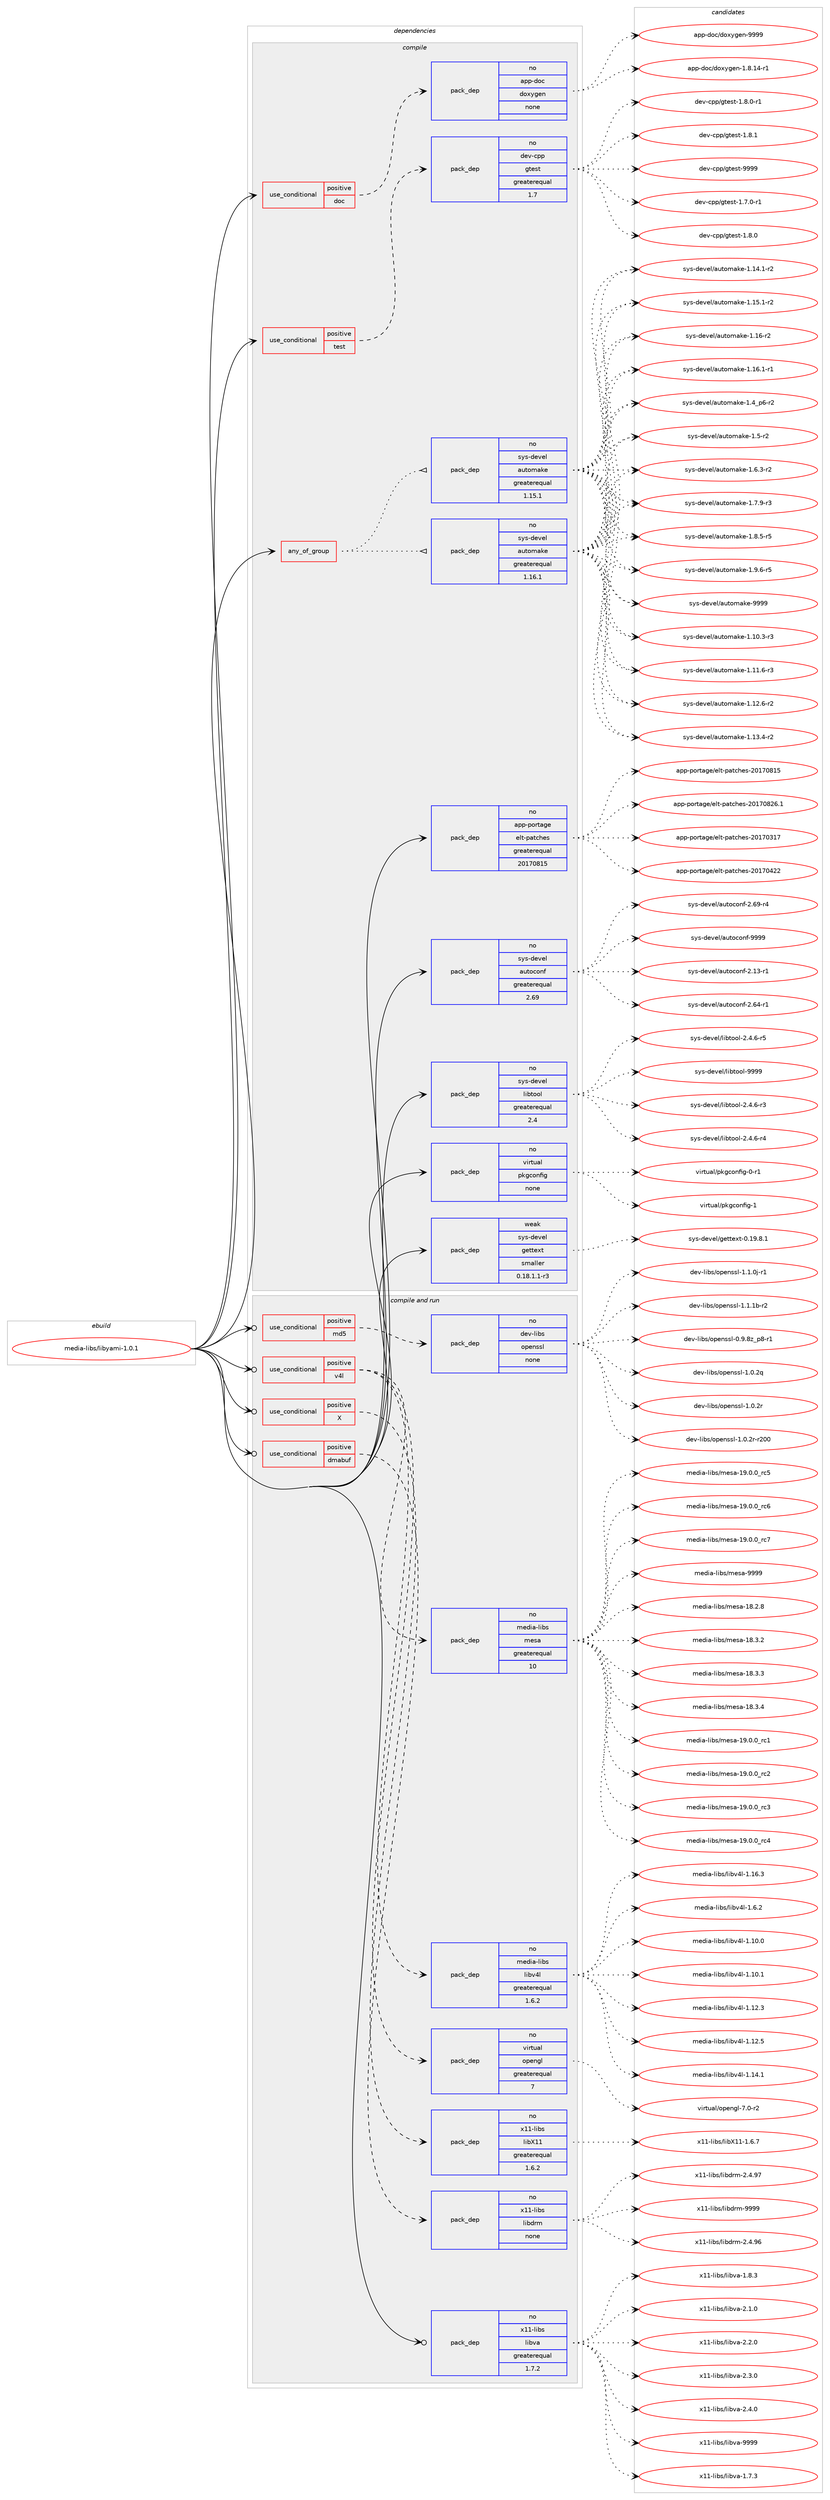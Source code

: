digraph prolog {

# *************
# Graph options
# *************

newrank=true;
concentrate=true;
compound=true;
graph [rankdir=LR,fontname=Helvetica,fontsize=10,ranksep=1.5];#, ranksep=2.5, nodesep=0.2];
edge  [arrowhead=vee];
node  [fontname=Helvetica,fontsize=10];

# **********
# The ebuild
# **********

subgraph cluster_leftcol {
color=gray;
rank=same;
label=<<i>ebuild</i>>;
id [label="media-libs/libyami-1.0.1", color=red, width=4, href="../media-libs/libyami-1.0.1.svg"];
}

# ****************
# The dependencies
# ****************

subgraph cluster_midcol {
color=gray;
label=<<i>dependencies</i>>;
subgraph cluster_compile {
fillcolor="#eeeeee";
style=filled;
label=<<i>compile</i>>;
subgraph any25157 {
dependency1614424 [label=<<TABLE BORDER="0" CELLBORDER="1" CELLSPACING="0" CELLPADDING="4"><TR><TD CELLPADDING="10">any_of_group</TD></TR></TABLE>>, shape=none, color=red];subgraph pack1153778 {
dependency1614425 [label=<<TABLE BORDER="0" CELLBORDER="1" CELLSPACING="0" CELLPADDING="4" WIDTH="220"><TR><TD ROWSPAN="6" CELLPADDING="30">pack_dep</TD></TR><TR><TD WIDTH="110">no</TD></TR><TR><TD>sys-devel</TD></TR><TR><TD>automake</TD></TR><TR><TD>greaterequal</TD></TR><TR><TD>1.16.1</TD></TR></TABLE>>, shape=none, color=blue];
}
dependency1614424:e -> dependency1614425:w [weight=20,style="dotted",arrowhead="oinv"];
subgraph pack1153779 {
dependency1614426 [label=<<TABLE BORDER="0" CELLBORDER="1" CELLSPACING="0" CELLPADDING="4" WIDTH="220"><TR><TD ROWSPAN="6" CELLPADDING="30">pack_dep</TD></TR><TR><TD WIDTH="110">no</TD></TR><TR><TD>sys-devel</TD></TR><TR><TD>automake</TD></TR><TR><TD>greaterequal</TD></TR><TR><TD>1.15.1</TD></TR></TABLE>>, shape=none, color=blue];
}
dependency1614424:e -> dependency1614426:w [weight=20,style="dotted",arrowhead="oinv"];
}
id:e -> dependency1614424:w [weight=20,style="solid",arrowhead="vee"];
subgraph cond434786 {
dependency1614427 [label=<<TABLE BORDER="0" CELLBORDER="1" CELLSPACING="0" CELLPADDING="4"><TR><TD ROWSPAN="3" CELLPADDING="10">use_conditional</TD></TR><TR><TD>positive</TD></TR><TR><TD>doc</TD></TR></TABLE>>, shape=none, color=red];
subgraph pack1153780 {
dependency1614428 [label=<<TABLE BORDER="0" CELLBORDER="1" CELLSPACING="0" CELLPADDING="4" WIDTH="220"><TR><TD ROWSPAN="6" CELLPADDING="30">pack_dep</TD></TR><TR><TD WIDTH="110">no</TD></TR><TR><TD>app-doc</TD></TR><TR><TD>doxygen</TD></TR><TR><TD>none</TD></TR><TR><TD></TD></TR></TABLE>>, shape=none, color=blue];
}
dependency1614427:e -> dependency1614428:w [weight=20,style="dashed",arrowhead="vee"];
}
id:e -> dependency1614427:w [weight=20,style="solid",arrowhead="vee"];
subgraph cond434787 {
dependency1614429 [label=<<TABLE BORDER="0" CELLBORDER="1" CELLSPACING="0" CELLPADDING="4"><TR><TD ROWSPAN="3" CELLPADDING="10">use_conditional</TD></TR><TR><TD>positive</TD></TR><TR><TD>test</TD></TR></TABLE>>, shape=none, color=red];
subgraph pack1153781 {
dependency1614430 [label=<<TABLE BORDER="0" CELLBORDER="1" CELLSPACING="0" CELLPADDING="4" WIDTH="220"><TR><TD ROWSPAN="6" CELLPADDING="30">pack_dep</TD></TR><TR><TD WIDTH="110">no</TD></TR><TR><TD>dev-cpp</TD></TR><TR><TD>gtest</TD></TR><TR><TD>greaterequal</TD></TR><TR><TD>1.7</TD></TR></TABLE>>, shape=none, color=blue];
}
dependency1614429:e -> dependency1614430:w [weight=20,style="dashed",arrowhead="vee"];
}
id:e -> dependency1614429:w [weight=20,style="solid",arrowhead="vee"];
subgraph pack1153782 {
dependency1614431 [label=<<TABLE BORDER="0" CELLBORDER="1" CELLSPACING="0" CELLPADDING="4" WIDTH="220"><TR><TD ROWSPAN="6" CELLPADDING="30">pack_dep</TD></TR><TR><TD WIDTH="110">no</TD></TR><TR><TD>app-portage</TD></TR><TR><TD>elt-patches</TD></TR><TR><TD>greaterequal</TD></TR><TR><TD>20170815</TD></TR></TABLE>>, shape=none, color=blue];
}
id:e -> dependency1614431:w [weight=20,style="solid",arrowhead="vee"];
subgraph pack1153783 {
dependency1614432 [label=<<TABLE BORDER="0" CELLBORDER="1" CELLSPACING="0" CELLPADDING="4" WIDTH="220"><TR><TD ROWSPAN="6" CELLPADDING="30">pack_dep</TD></TR><TR><TD WIDTH="110">no</TD></TR><TR><TD>sys-devel</TD></TR><TR><TD>autoconf</TD></TR><TR><TD>greaterequal</TD></TR><TR><TD>2.69</TD></TR></TABLE>>, shape=none, color=blue];
}
id:e -> dependency1614432:w [weight=20,style="solid",arrowhead="vee"];
subgraph pack1153784 {
dependency1614433 [label=<<TABLE BORDER="0" CELLBORDER="1" CELLSPACING="0" CELLPADDING="4" WIDTH="220"><TR><TD ROWSPAN="6" CELLPADDING="30">pack_dep</TD></TR><TR><TD WIDTH="110">no</TD></TR><TR><TD>sys-devel</TD></TR><TR><TD>libtool</TD></TR><TR><TD>greaterequal</TD></TR><TR><TD>2.4</TD></TR></TABLE>>, shape=none, color=blue];
}
id:e -> dependency1614433:w [weight=20,style="solid",arrowhead="vee"];
subgraph pack1153785 {
dependency1614434 [label=<<TABLE BORDER="0" CELLBORDER="1" CELLSPACING="0" CELLPADDING="4" WIDTH="220"><TR><TD ROWSPAN="6" CELLPADDING="30">pack_dep</TD></TR><TR><TD WIDTH="110">no</TD></TR><TR><TD>virtual</TD></TR><TR><TD>pkgconfig</TD></TR><TR><TD>none</TD></TR><TR><TD></TD></TR></TABLE>>, shape=none, color=blue];
}
id:e -> dependency1614434:w [weight=20,style="solid",arrowhead="vee"];
subgraph pack1153786 {
dependency1614435 [label=<<TABLE BORDER="0" CELLBORDER="1" CELLSPACING="0" CELLPADDING="4" WIDTH="220"><TR><TD ROWSPAN="6" CELLPADDING="30">pack_dep</TD></TR><TR><TD WIDTH="110">weak</TD></TR><TR><TD>sys-devel</TD></TR><TR><TD>gettext</TD></TR><TR><TD>smaller</TD></TR><TR><TD>0.18.1.1-r3</TD></TR></TABLE>>, shape=none, color=blue];
}
id:e -> dependency1614435:w [weight=20,style="solid",arrowhead="vee"];
}
subgraph cluster_compileandrun {
fillcolor="#eeeeee";
style=filled;
label=<<i>compile and run</i>>;
subgraph cond434788 {
dependency1614436 [label=<<TABLE BORDER="0" CELLBORDER="1" CELLSPACING="0" CELLPADDING="4"><TR><TD ROWSPAN="3" CELLPADDING="10">use_conditional</TD></TR><TR><TD>positive</TD></TR><TR><TD>X</TD></TR></TABLE>>, shape=none, color=red];
subgraph pack1153787 {
dependency1614437 [label=<<TABLE BORDER="0" CELLBORDER="1" CELLSPACING="0" CELLPADDING="4" WIDTH="220"><TR><TD ROWSPAN="6" CELLPADDING="30">pack_dep</TD></TR><TR><TD WIDTH="110">no</TD></TR><TR><TD>x11-libs</TD></TR><TR><TD>libX11</TD></TR><TR><TD>greaterequal</TD></TR><TR><TD>1.6.2</TD></TR></TABLE>>, shape=none, color=blue];
}
dependency1614436:e -> dependency1614437:w [weight=20,style="dashed",arrowhead="vee"];
}
id:e -> dependency1614436:w [weight=20,style="solid",arrowhead="odotvee"];
subgraph cond434789 {
dependency1614438 [label=<<TABLE BORDER="0" CELLBORDER="1" CELLSPACING="0" CELLPADDING="4"><TR><TD ROWSPAN="3" CELLPADDING="10">use_conditional</TD></TR><TR><TD>positive</TD></TR><TR><TD>dmabuf</TD></TR></TABLE>>, shape=none, color=red];
subgraph pack1153788 {
dependency1614439 [label=<<TABLE BORDER="0" CELLBORDER="1" CELLSPACING="0" CELLPADDING="4" WIDTH="220"><TR><TD ROWSPAN="6" CELLPADDING="30">pack_dep</TD></TR><TR><TD WIDTH="110">no</TD></TR><TR><TD>x11-libs</TD></TR><TR><TD>libdrm</TD></TR><TR><TD>none</TD></TR><TR><TD></TD></TR></TABLE>>, shape=none, color=blue];
}
dependency1614438:e -> dependency1614439:w [weight=20,style="dashed",arrowhead="vee"];
}
id:e -> dependency1614438:w [weight=20,style="solid",arrowhead="odotvee"];
subgraph cond434790 {
dependency1614440 [label=<<TABLE BORDER="0" CELLBORDER="1" CELLSPACING="0" CELLPADDING="4"><TR><TD ROWSPAN="3" CELLPADDING="10">use_conditional</TD></TR><TR><TD>positive</TD></TR><TR><TD>md5</TD></TR></TABLE>>, shape=none, color=red];
subgraph pack1153789 {
dependency1614441 [label=<<TABLE BORDER="0" CELLBORDER="1" CELLSPACING="0" CELLPADDING="4" WIDTH="220"><TR><TD ROWSPAN="6" CELLPADDING="30">pack_dep</TD></TR><TR><TD WIDTH="110">no</TD></TR><TR><TD>dev-libs</TD></TR><TR><TD>openssl</TD></TR><TR><TD>none</TD></TR><TR><TD></TD></TR></TABLE>>, shape=none, color=blue];
}
dependency1614440:e -> dependency1614441:w [weight=20,style="dashed",arrowhead="vee"];
}
id:e -> dependency1614440:w [weight=20,style="solid",arrowhead="odotvee"];
subgraph cond434791 {
dependency1614442 [label=<<TABLE BORDER="0" CELLBORDER="1" CELLSPACING="0" CELLPADDING="4"><TR><TD ROWSPAN="3" CELLPADDING="10">use_conditional</TD></TR><TR><TD>positive</TD></TR><TR><TD>v4l</TD></TR></TABLE>>, shape=none, color=red];
subgraph pack1153790 {
dependency1614443 [label=<<TABLE BORDER="0" CELLBORDER="1" CELLSPACING="0" CELLPADDING="4" WIDTH="220"><TR><TD ROWSPAN="6" CELLPADDING="30">pack_dep</TD></TR><TR><TD WIDTH="110">no</TD></TR><TR><TD>virtual</TD></TR><TR><TD>opengl</TD></TR><TR><TD>greaterequal</TD></TR><TR><TD>7</TD></TR></TABLE>>, shape=none, color=blue];
}
dependency1614442:e -> dependency1614443:w [weight=20,style="dashed",arrowhead="vee"];
subgraph pack1153791 {
dependency1614444 [label=<<TABLE BORDER="0" CELLBORDER="1" CELLSPACING="0" CELLPADDING="4" WIDTH="220"><TR><TD ROWSPAN="6" CELLPADDING="30">pack_dep</TD></TR><TR><TD WIDTH="110">no</TD></TR><TR><TD>media-libs</TD></TR><TR><TD>libv4l</TD></TR><TR><TD>greaterequal</TD></TR><TR><TD>1.6.2</TD></TR></TABLE>>, shape=none, color=blue];
}
dependency1614442:e -> dependency1614444:w [weight=20,style="dashed",arrowhead="vee"];
subgraph pack1153792 {
dependency1614445 [label=<<TABLE BORDER="0" CELLBORDER="1" CELLSPACING="0" CELLPADDING="4" WIDTH="220"><TR><TD ROWSPAN="6" CELLPADDING="30">pack_dep</TD></TR><TR><TD WIDTH="110">no</TD></TR><TR><TD>media-libs</TD></TR><TR><TD>mesa</TD></TR><TR><TD>greaterequal</TD></TR><TR><TD>10</TD></TR></TABLE>>, shape=none, color=blue];
}
dependency1614442:e -> dependency1614445:w [weight=20,style="dashed",arrowhead="vee"];
}
id:e -> dependency1614442:w [weight=20,style="solid",arrowhead="odotvee"];
subgraph pack1153793 {
dependency1614446 [label=<<TABLE BORDER="0" CELLBORDER="1" CELLSPACING="0" CELLPADDING="4" WIDTH="220"><TR><TD ROWSPAN="6" CELLPADDING="30">pack_dep</TD></TR><TR><TD WIDTH="110">no</TD></TR><TR><TD>x11-libs</TD></TR><TR><TD>libva</TD></TR><TR><TD>greaterequal</TD></TR><TR><TD>1.7.2</TD></TR></TABLE>>, shape=none, color=blue];
}
id:e -> dependency1614446:w [weight=20,style="solid",arrowhead="odotvee"];
}
subgraph cluster_run {
fillcolor="#eeeeee";
style=filled;
label=<<i>run</i>>;
}
}

# **************
# The candidates
# **************

subgraph cluster_choices {
rank=same;
color=gray;
label=<<i>candidates</i>>;

subgraph choice1153778 {
color=black;
nodesep=1;
choice11512111545100101118101108479711711611110997107101454946494846514511451 [label="sys-devel/automake-1.10.3-r3", color=red, width=4,href="../sys-devel/automake-1.10.3-r3.svg"];
choice11512111545100101118101108479711711611110997107101454946494946544511451 [label="sys-devel/automake-1.11.6-r3", color=red, width=4,href="../sys-devel/automake-1.11.6-r3.svg"];
choice11512111545100101118101108479711711611110997107101454946495046544511450 [label="sys-devel/automake-1.12.6-r2", color=red, width=4,href="../sys-devel/automake-1.12.6-r2.svg"];
choice11512111545100101118101108479711711611110997107101454946495146524511450 [label="sys-devel/automake-1.13.4-r2", color=red, width=4,href="../sys-devel/automake-1.13.4-r2.svg"];
choice11512111545100101118101108479711711611110997107101454946495246494511450 [label="sys-devel/automake-1.14.1-r2", color=red, width=4,href="../sys-devel/automake-1.14.1-r2.svg"];
choice11512111545100101118101108479711711611110997107101454946495346494511450 [label="sys-devel/automake-1.15.1-r2", color=red, width=4,href="../sys-devel/automake-1.15.1-r2.svg"];
choice1151211154510010111810110847971171161111099710710145494649544511450 [label="sys-devel/automake-1.16-r2", color=red, width=4,href="../sys-devel/automake-1.16-r2.svg"];
choice11512111545100101118101108479711711611110997107101454946495446494511449 [label="sys-devel/automake-1.16.1-r1", color=red, width=4,href="../sys-devel/automake-1.16.1-r1.svg"];
choice115121115451001011181011084797117116111109971071014549465295112544511450 [label="sys-devel/automake-1.4_p6-r2", color=red, width=4,href="../sys-devel/automake-1.4_p6-r2.svg"];
choice11512111545100101118101108479711711611110997107101454946534511450 [label="sys-devel/automake-1.5-r2", color=red, width=4,href="../sys-devel/automake-1.5-r2.svg"];
choice115121115451001011181011084797117116111109971071014549465446514511450 [label="sys-devel/automake-1.6.3-r2", color=red, width=4,href="../sys-devel/automake-1.6.3-r2.svg"];
choice115121115451001011181011084797117116111109971071014549465546574511451 [label="sys-devel/automake-1.7.9-r3", color=red, width=4,href="../sys-devel/automake-1.7.9-r3.svg"];
choice115121115451001011181011084797117116111109971071014549465646534511453 [label="sys-devel/automake-1.8.5-r5", color=red, width=4,href="../sys-devel/automake-1.8.5-r5.svg"];
choice115121115451001011181011084797117116111109971071014549465746544511453 [label="sys-devel/automake-1.9.6-r5", color=red, width=4,href="../sys-devel/automake-1.9.6-r5.svg"];
choice115121115451001011181011084797117116111109971071014557575757 [label="sys-devel/automake-9999", color=red, width=4,href="../sys-devel/automake-9999.svg"];
dependency1614425:e -> choice11512111545100101118101108479711711611110997107101454946494846514511451:w [style=dotted,weight="100"];
dependency1614425:e -> choice11512111545100101118101108479711711611110997107101454946494946544511451:w [style=dotted,weight="100"];
dependency1614425:e -> choice11512111545100101118101108479711711611110997107101454946495046544511450:w [style=dotted,weight="100"];
dependency1614425:e -> choice11512111545100101118101108479711711611110997107101454946495146524511450:w [style=dotted,weight="100"];
dependency1614425:e -> choice11512111545100101118101108479711711611110997107101454946495246494511450:w [style=dotted,weight="100"];
dependency1614425:e -> choice11512111545100101118101108479711711611110997107101454946495346494511450:w [style=dotted,weight="100"];
dependency1614425:e -> choice1151211154510010111810110847971171161111099710710145494649544511450:w [style=dotted,weight="100"];
dependency1614425:e -> choice11512111545100101118101108479711711611110997107101454946495446494511449:w [style=dotted,weight="100"];
dependency1614425:e -> choice115121115451001011181011084797117116111109971071014549465295112544511450:w [style=dotted,weight="100"];
dependency1614425:e -> choice11512111545100101118101108479711711611110997107101454946534511450:w [style=dotted,weight="100"];
dependency1614425:e -> choice115121115451001011181011084797117116111109971071014549465446514511450:w [style=dotted,weight="100"];
dependency1614425:e -> choice115121115451001011181011084797117116111109971071014549465546574511451:w [style=dotted,weight="100"];
dependency1614425:e -> choice115121115451001011181011084797117116111109971071014549465646534511453:w [style=dotted,weight="100"];
dependency1614425:e -> choice115121115451001011181011084797117116111109971071014549465746544511453:w [style=dotted,weight="100"];
dependency1614425:e -> choice115121115451001011181011084797117116111109971071014557575757:w [style=dotted,weight="100"];
}
subgraph choice1153779 {
color=black;
nodesep=1;
choice11512111545100101118101108479711711611110997107101454946494846514511451 [label="sys-devel/automake-1.10.3-r3", color=red, width=4,href="../sys-devel/automake-1.10.3-r3.svg"];
choice11512111545100101118101108479711711611110997107101454946494946544511451 [label="sys-devel/automake-1.11.6-r3", color=red, width=4,href="../sys-devel/automake-1.11.6-r3.svg"];
choice11512111545100101118101108479711711611110997107101454946495046544511450 [label="sys-devel/automake-1.12.6-r2", color=red, width=4,href="../sys-devel/automake-1.12.6-r2.svg"];
choice11512111545100101118101108479711711611110997107101454946495146524511450 [label="sys-devel/automake-1.13.4-r2", color=red, width=4,href="../sys-devel/automake-1.13.4-r2.svg"];
choice11512111545100101118101108479711711611110997107101454946495246494511450 [label="sys-devel/automake-1.14.1-r2", color=red, width=4,href="../sys-devel/automake-1.14.1-r2.svg"];
choice11512111545100101118101108479711711611110997107101454946495346494511450 [label="sys-devel/automake-1.15.1-r2", color=red, width=4,href="../sys-devel/automake-1.15.1-r2.svg"];
choice1151211154510010111810110847971171161111099710710145494649544511450 [label="sys-devel/automake-1.16-r2", color=red, width=4,href="../sys-devel/automake-1.16-r2.svg"];
choice11512111545100101118101108479711711611110997107101454946495446494511449 [label="sys-devel/automake-1.16.1-r1", color=red, width=4,href="../sys-devel/automake-1.16.1-r1.svg"];
choice115121115451001011181011084797117116111109971071014549465295112544511450 [label="sys-devel/automake-1.4_p6-r2", color=red, width=4,href="../sys-devel/automake-1.4_p6-r2.svg"];
choice11512111545100101118101108479711711611110997107101454946534511450 [label="sys-devel/automake-1.5-r2", color=red, width=4,href="../sys-devel/automake-1.5-r2.svg"];
choice115121115451001011181011084797117116111109971071014549465446514511450 [label="sys-devel/automake-1.6.3-r2", color=red, width=4,href="../sys-devel/automake-1.6.3-r2.svg"];
choice115121115451001011181011084797117116111109971071014549465546574511451 [label="sys-devel/automake-1.7.9-r3", color=red, width=4,href="../sys-devel/automake-1.7.9-r3.svg"];
choice115121115451001011181011084797117116111109971071014549465646534511453 [label="sys-devel/automake-1.8.5-r5", color=red, width=4,href="../sys-devel/automake-1.8.5-r5.svg"];
choice115121115451001011181011084797117116111109971071014549465746544511453 [label="sys-devel/automake-1.9.6-r5", color=red, width=4,href="../sys-devel/automake-1.9.6-r5.svg"];
choice115121115451001011181011084797117116111109971071014557575757 [label="sys-devel/automake-9999", color=red, width=4,href="../sys-devel/automake-9999.svg"];
dependency1614426:e -> choice11512111545100101118101108479711711611110997107101454946494846514511451:w [style=dotted,weight="100"];
dependency1614426:e -> choice11512111545100101118101108479711711611110997107101454946494946544511451:w [style=dotted,weight="100"];
dependency1614426:e -> choice11512111545100101118101108479711711611110997107101454946495046544511450:w [style=dotted,weight="100"];
dependency1614426:e -> choice11512111545100101118101108479711711611110997107101454946495146524511450:w [style=dotted,weight="100"];
dependency1614426:e -> choice11512111545100101118101108479711711611110997107101454946495246494511450:w [style=dotted,weight="100"];
dependency1614426:e -> choice11512111545100101118101108479711711611110997107101454946495346494511450:w [style=dotted,weight="100"];
dependency1614426:e -> choice1151211154510010111810110847971171161111099710710145494649544511450:w [style=dotted,weight="100"];
dependency1614426:e -> choice11512111545100101118101108479711711611110997107101454946495446494511449:w [style=dotted,weight="100"];
dependency1614426:e -> choice115121115451001011181011084797117116111109971071014549465295112544511450:w [style=dotted,weight="100"];
dependency1614426:e -> choice11512111545100101118101108479711711611110997107101454946534511450:w [style=dotted,weight="100"];
dependency1614426:e -> choice115121115451001011181011084797117116111109971071014549465446514511450:w [style=dotted,weight="100"];
dependency1614426:e -> choice115121115451001011181011084797117116111109971071014549465546574511451:w [style=dotted,weight="100"];
dependency1614426:e -> choice115121115451001011181011084797117116111109971071014549465646534511453:w [style=dotted,weight="100"];
dependency1614426:e -> choice115121115451001011181011084797117116111109971071014549465746544511453:w [style=dotted,weight="100"];
dependency1614426:e -> choice115121115451001011181011084797117116111109971071014557575757:w [style=dotted,weight="100"];
}
subgraph choice1153780 {
color=black;
nodesep=1;
choice97112112451001119947100111120121103101110454946564649524511449 [label="app-doc/doxygen-1.8.14-r1", color=red, width=4,href="../app-doc/doxygen-1.8.14-r1.svg"];
choice971121124510011199471001111201211031011104557575757 [label="app-doc/doxygen-9999", color=red, width=4,href="../app-doc/doxygen-9999.svg"];
dependency1614428:e -> choice97112112451001119947100111120121103101110454946564649524511449:w [style=dotted,weight="100"];
dependency1614428:e -> choice971121124510011199471001111201211031011104557575757:w [style=dotted,weight="100"];
}
subgraph choice1153781 {
color=black;
nodesep=1;
choice1001011184599112112471031161011151164549465546484511449 [label="dev-cpp/gtest-1.7.0-r1", color=red, width=4,href="../dev-cpp/gtest-1.7.0-r1.svg"];
choice100101118459911211247103116101115116454946564648 [label="dev-cpp/gtest-1.8.0", color=red, width=4,href="../dev-cpp/gtest-1.8.0.svg"];
choice1001011184599112112471031161011151164549465646484511449 [label="dev-cpp/gtest-1.8.0-r1", color=red, width=4,href="../dev-cpp/gtest-1.8.0-r1.svg"];
choice100101118459911211247103116101115116454946564649 [label="dev-cpp/gtest-1.8.1", color=red, width=4,href="../dev-cpp/gtest-1.8.1.svg"];
choice1001011184599112112471031161011151164557575757 [label="dev-cpp/gtest-9999", color=red, width=4,href="../dev-cpp/gtest-9999.svg"];
dependency1614430:e -> choice1001011184599112112471031161011151164549465546484511449:w [style=dotted,weight="100"];
dependency1614430:e -> choice100101118459911211247103116101115116454946564648:w [style=dotted,weight="100"];
dependency1614430:e -> choice1001011184599112112471031161011151164549465646484511449:w [style=dotted,weight="100"];
dependency1614430:e -> choice100101118459911211247103116101115116454946564649:w [style=dotted,weight="100"];
dependency1614430:e -> choice1001011184599112112471031161011151164557575757:w [style=dotted,weight="100"];
}
subgraph choice1153782 {
color=black;
nodesep=1;
choice97112112451121111141169710310147101108116451129711699104101115455048495548514955 [label="app-portage/elt-patches-20170317", color=red, width=4,href="../app-portage/elt-patches-20170317.svg"];
choice97112112451121111141169710310147101108116451129711699104101115455048495548525050 [label="app-portage/elt-patches-20170422", color=red, width=4,href="../app-portage/elt-patches-20170422.svg"];
choice97112112451121111141169710310147101108116451129711699104101115455048495548564953 [label="app-portage/elt-patches-20170815", color=red, width=4,href="../app-portage/elt-patches-20170815.svg"];
choice971121124511211111411697103101471011081164511297116991041011154550484955485650544649 [label="app-portage/elt-patches-20170826.1", color=red, width=4,href="../app-portage/elt-patches-20170826.1.svg"];
dependency1614431:e -> choice97112112451121111141169710310147101108116451129711699104101115455048495548514955:w [style=dotted,weight="100"];
dependency1614431:e -> choice97112112451121111141169710310147101108116451129711699104101115455048495548525050:w [style=dotted,weight="100"];
dependency1614431:e -> choice97112112451121111141169710310147101108116451129711699104101115455048495548564953:w [style=dotted,weight="100"];
dependency1614431:e -> choice971121124511211111411697103101471011081164511297116991041011154550484955485650544649:w [style=dotted,weight="100"];
}
subgraph choice1153783 {
color=black;
nodesep=1;
choice1151211154510010111810110847971171161119911111010245504649514511449 [label="sys-devel/autoconf-2.13-r1", color=red, width=4,href="../sys-devel/autoconf-2.13-r1.svg"];
choice1151211154510010111810110847971171161119911111010245504654524511449 [label="sys-devel/autoconf-2.64-r1", color=red, width=4,href="../sys-devel/autoconf-2.64-r1.svg"];
choice1151211154510010111810110847971171161119911111010245504654574511452 [label="sys-devel/autoconf-2.69-r4", color=red, width=4,href="../sys-devel/autoconf-2.69-r4.svg"];
choice115121115451001011181011084797117116111991111101024557575757 [label="sys-devel/autoconf-9999", color=red, width=4,href="../sys-devel/autoconf-9999.svg"];
dependency1614432:e -> choice1151211154510010111810110847971171161119911111010245504649514511449:w [style=dotted,weight="100"];
dependency1614432:e -> choice1151211154510010111810110847971171161119911111010245504654524511449:w [style=dotted,weight="100"];
dependency1614432:e -> choice1151211154510010111810110847971171161119911111010245504654574511452:w [style=dotted,weight="100"];
dependency1614432:e -> choice115121115451001011181011084797117116111991111101024557575757:w [style=dotted,weight="100"];
}
subgraph choice1153784 {
color=black;
nodesep=1;
choice1151211154510010111810110847108105981161111111084550465246544511451 [label="sys-devel/libtool-2.4.6-r3", color=red, width=4,href="../sys-devel/libtool-2.4.6-r3.svg"];
choice1151211154510010111810110847108105981161111111084550465246544511452 [label="sys-devel/libtool-2.4.6-r4", color=red, width=4,href="../sys-devel/libtool-2.4.6-r4.svg"];
choice1151211154510010111810110847108105981161111111084550465246544511453 [label="sys-devel/libtool-2.4.6-r5", color=red, width=4,href="../sys-devel/libtool-2.4.6-r5.svg"];
choice1151211154510010111810110847108105981161111111084557575757 [label="sys-devel/libtool-9999", color=red, width=4,href="../sys-devel/libtool-9999.svg"];
dependency1614433:e -> choice1151211154510010111810110847108105981161111111084550465246544511451:w [style=dotted,weight="100"];
dependency1614433:e -> choice1151211154510010111810110847108105981161111111084550465246544511452:w [style=dotted,weight="100"];
dependency1614433:e -> choice1151211154510010111810110847108105981161111111084550465246544511453:w [style=dotted,weight="100"];
dependency1614433:e -> choice1151211154510010111810110847108105981161111111084557575757:w [style=dotted,weight="100"];
}
subgraph choice1153785 {
color=black;
nodesep=1;
choice11810511411611797108471121071039911111010210510345484511449 [label="virtual/pkgconfig-0-r1", color=red, width=4,href="../virtual/pkgconfig-0-r1.svg"];
choice1181051141161179710847112107103991111101021051034549 [label="virtual/pkgconfig-1", color=red, width=4,href="../virtual/pkgconfig-1.svg"];
dependency1614434:e -> choice11810511411611797108471121071039911111010210510345484511449:w [style=dotted,weight="100"];
dependency1614434:e -> choice1181051141161179710847112107103991111101021051034549:w [style=dotted,weight="100"];
}
subgraph choice1153786 {
color=black;
nodesep=1;
choice1151211154510010111810110847103101116116101120116454846495746564649 [label="sys-devel/gettext-0.19.8.1", color=red, width=4,href="../sys-devel/gettext-0.19.8.1.svg"];
dependency1614435:e -> choice1151211154510010111810110847103101116116101120116454846495746564649:w [style=dotted,weight="100"];
}
subgraph choice1153787 {
color=black;
nodesep=1;
choice120494945108105981154710810598884949454946544655 [label="x11-libs/libX11-1.6.7", color=red, width=4,href="../x11-libs/libX11-1.6.7.svg"];
dependency1614437:e -> choice120494945108105981154710810598884949454946544655:w [style=dotted,weight="100"];
}
subgraph choice1153788 {
color=black;
nodesep=1;
choice12049494510810598115471081059810011410945504652465754 [label="x11-libs/libdrm-2.4.96", color=red, width=4,href="../x11-libs/libdrm-2.4.96.svg"];
choice12049494510810598115471081059810011410945504652465755 [label="x11-libs/libdrm-2.4.97", color=red, width=4,href="../x11-libs/libdrm-2.4.97.svg"];
choice1204949451081059811547108105981001141094557575757 [label="x11-libs/libdrm-9999", color=red, width=4,href="../x11-libs/libdrm-9999.svg"];
dependency1614439:e -> choice12049494510810598115471081059810011410945504652465754:w [style=dotted,weight="100"];
dependency1614439:e -> choice12049494510810598115471081059810011410945504652465755:w [style=dotted,weight="100"];
dependency1614439:e -> choice1204949451081059811547108105981001141094557575757:w [style=dotted,weight="100"];
}
subgraph choice1153789 {
color=black;
nodesep=1;
choice10010111845108105981154711111210111011511510845484657465612295112564511449 [label="dev-libs/openssl-0.9.8z_p8-r1", color=red, width=4,href="../dev-libs/openssl-0.9.8z_p8-r1.svg"];
choice100101118451081059811547111112101110115115108454946484650113 [label="dev-libs/openssl-1.0.2q", color=red, width=4,href="../dev-libs/openssl-1.0.2q.svg"];
choice100101118451081059811547111112101110115115108454946484650114 [label="dev-libs/openssl-1.0.2r", color=red, width=4,href="../dev-libs/openssl-1.0.2r.svg"];
choice10010111845108105981154711111210111011511510845494648465011445114504848 [label="dev-libs/openssl-1.0.2r-r200", color=red, width=4,href="../dev-libs/openssl-1.0.2r-r200.svg"];
choice1001011184510810598115471111121011101151151084549464946481064511449 [label="dev-libs/openssl-1.1.0j-r1", color=red, width=4,href="../dev-libs/openssl-1.1.0j-r1.svg"];
choice100101118451081059811547111112101110115115108454946494649984511450 [label="dev-libs/openssl-1.1.1b-r2", color=red, width=4,href="../dev-libs/openssl-1.1.1b-r2.svg"];
dependency1614441:e -> choice10010111845108105981154711111210111011511510845484657465612295112564511449:w [style=dotted,weight="100"];
dependency1614441:e -> choice100101118451081059811547111112101110115115108454946484650113:w [style=dotted,weight="100"];
dependency1614441:e -> choice100101118451081059811547111112101110115115108454946484650114:w [style=dotted,weight="100"];
dependency1614441:e -> choice10010111845108105981154711111210111011511510845494648465011445114504848:w [style=dotted,weight="100"];
dependency1614441:e -> choice1001011184510810598115471111121011101151151084549464946481064511449:w [style=dotted,weight="100"];
dependency1614441:e -> choice100101118451081059811547111112101110115115108454946494649984511450:w [style=dotted,weight="100"];
}
subgraph choice1153790 {
color=black;
nodesep=1;
choice1181051141161179710847111112101110103108455546484511450 [label="virtual/opengl-7.0-r2", color=red, width=4,href="../virtual/opengl-7.0-r2.svg"];
dependency1614443:e -> choice1181051141161179710847111112101110103108455546484511450:w [style=dotted,weight="100"];
}
subgraph choice1153791 {
color=black;
nodesep=1;
choice10910110010597451081059811547108105981185210845494649484648 [label="media-libs/libv4l-1.10.0", color=red, width=4,href="../media-libs/libv4l-1.10.0.svg"];
choice10910110010597451081059811547108105981185210845494649484649 [label="media-libs/libv4l-1.10.1", color=red, width=4,href="../media-libs/libv4l-1.10.1.svg"];
choice10910110010597451081059811547108105981185210845494649504651 [label="media-libs/libv4l-1.12.3", color=red, width=4,href="../media-libs/libv4l-1.12.3.svg"];
choice10910110010597451081059811547108105981185210845494649504653 [label="media-libs/libv4l-1.12.5", color=red, width=4,href="../media-libs/libv4l-1.12.5.svg"];
choice10910110010597451081059811547108105981185210845494649524649 [label="media-libs/libv4l-1.14.1", color=red, width=4,href="../media-libs/libv4l-1.14.1.svg"];
choice10910110010597451081059811547108105981185210845494649544651 [label="media-libs/libv4l-1.16.3", color=red, width=4,href="../media-libs/libv4l-1.16.3.svg"];
choice109101100105974510810598115471081059811852108454946544650 [label="media-libs/libv4l-1.6.2", color=red, width=4,href="../media-libs/libv4l-1.6.2.svg"];
dependency1614444:e -> choice10910110010597451081059811547108105981185210845494649484648:w [style=dotted,weight="100"];
dependency1614444:e -> choice10910110010597451081059811547108105981185210845494649484649:w [style=dotted,weight="100"];
dependency1614444:e -> choice10910110010597451081059811547108105981185210845494649504651:w [style=dotted,weight="100"];
dependency1614444:e -> choice10910110010597451081059811547108105981185210845494649504653:w [style=dotted,weight="100"];
dependency1614444:e -> choice10910110010597451081059811547108105981185210845494649524649:w [style=dotted,weight="100"];
dependency1614444:e -> choice10910110010597451081059811547108105981185210845494649544651:w [style=dotted,weight="100"];
dependency1614444:e -> choice109101100105974510810598115471081059811852108454946544650:w [style=dotted,weight="100"];
}
subgraph choice1153792 {
color=black;
nodesep=1;
choice109101100105974510810598115471091011159745495646504656 [label="media-libs/mesa-18.2.8", color=red, width=4,href="../media-libs/mesa-18.2.8.svg"];
choice109101100105974510810598115471091011159745495646514650 [label="media-libs/mesa-18.3.2", color=red, width=4,href="../media-libs/mesa-18.3.2.svg"];
choice109101100105974510810598115471091011159745495646514651 [label="media-libs/mesa-18.3.3", color=red, width=4,href="../media-libs/mesa-18.3.3.svg"];
choice109101100105974510810598115471091011159745495646514652 [label="media-libs/mesa-18.3.4", color=red, width=4,href="../media-libs/mesa-18.3.4.svg"];
choice109101100105974510810598115471091011159745495746484648951149949 [label="media-libs/mesa-19.0.0_rc1", color=red, width=4,href="../media-libs/mesa-19.0.0_rc1.svg"];
choice109101100105974510810598115471091011159745495746484648951149950 [label="media-libs/mesa-19.0.0_rc2", color=red, width=4,href="../media-libs/mesa-19.0.0_rc2.svg"];
choice109101100105974510810598115471091011159745495746484648951149951 [label="media-libs/mesa-19.0.0_rc3", color=red, width=4,href="../media-libs/mesa-19.0.0_rc3.svg"];
choice109101100105974510810598115471091011159745495746484648951149952 [label="media-libs/mesa-19.0.0_rc4", color=red, width=4,href="../media-libs/mesa-19.0.0_rc4.svg"];
choice109101100105974510810598115471091011159745495746484648951149953 [label="media-libs/mesa-19.0.0_rc5", color=red, width=4,href="../media-libs/mesa-19.0.0_rc5.svg"];
choice109101100105974510810598115471091011159745495746484648951149954 [label="media-libs/mesa-19.0.0_rc6", color=red, width=4,href="../media-libs/mesa-19.0.0_rc6.svg"];
choice109101100105974510810598115471091011159745495746484648951149955 [label="media-libs/mesa-19.0.0_rc7", color=red, width=4,href="../media-libs/mesa-19.0.0_rc7.svg"];
choice10910110010597451081059811547109101115974557575757 [label="media-libs/mesa-9999", color=red, width=4,href="../media-libs/mesa-9999.svg"];
dependency1614445:e -> choice109101100105974510810598115471091011159745495646504656:w [style=dotted,weight="100"];
dependency1614445:e -> choice109101100105974510810598115471091011159745495646514650:w [style=dotted,weight="100"];
dependency1614445:e -> choice109101100105974510810598115471091011159745495646514651:w [style=dotted,weight="100"];
dependency1614445:e -> choice109101100105974510810598115471091011159745495646514652:w [style=dotted,weight="100"];
dependency1614445:e -> choice109101100105974510810598115471091011159745495746484648951149949:w [style=dotted,weight="100"];
dependency1614445:e -> choice109101100105974510810598115471091011159745495746484648951149950:w [style=dotted,weight="100"];
dependency1614445:e -> choice109101100105974510810598115471091011159745495746484648951149951:w [style=dotted,weight="100"];
dependency1614445:e -> choice109101100105974510810598115471091011159745495746484648951149952:w [style=dotted,weight="100"];
dependency1614445:e -> choice109101100105974510810598115471091011159745495746484648951149953:w [style=dotted,weight="100"];
dependency1614445:e -> choice109101100105974510810598115471091011159745495746484648951149954:w [style=dotted,weight="100"];
dependency1614445:e -> choice109101100105974510810598115471091011159745495746484648951149955:w [style=dotted,weight="100"];
dependency1614445:e -> choice10910110010597451081059811547109101115974557575757:w [style=dotted,weight="100"];
}
subgraph choice1153793 {
color=black;
nodesep=1;
choice12049494510810598115471081059811897454946554651 [label="x11-libs/libva-1.7.3", color=red, width=4,href="../x11-libs/libva-1.7.3.svg"];
choice12049494510810598115471081059811897454946564651 [label="x11-libs/libva-1.8.3", color=red, width=4,href="../x11-libs/libva-1.8.3.svg"];
choice12049494510810598115471081059811897455046494648 [label="x11-libs/libva-2.1.0", color=red, width=4,href="../x11-libs/libva-2.1.0.svg"];
choice12049494510810598115471081059811897455046504648 [label="x11-libs/libva-2.2.0", color=red, width=4,href="../x11-libs/libva-2.2.0.svg"];
choice12049494510810598115471081059811897455046514648 [label="x11-libs/libva-2.3.0", color=red, width=4,href="../x11-libs/libva-2.3.0.svg"];
choice12049494510810598115471081059811897455046524648 [label="x11-libs/libva-2.4.0", color=red, width=4,href="../x11-libs/libva-2.4.0.svg"];
choice120494945108105981154710810598118974557575757 [label="x11-libs/libva-9999", color=red, width=4,href="../x11-libs/libva-9999.svg"];
dependency1614446:e -> choice12049494510810598115471081059811897454946554651:w [style=dotted,weight="100"];
dependency1614446:e -> choice12049494510810598115471081059811897454946564651:w [style=dotted,weight="100"];
dependency1614446:e -> choice12049494510810598115471081059811897455046494648:w [style=dotted,weight="100"];
dependency1614446:e -> choice12049494510810598115471081059811897455046504648:w [style=dotted,weight="100"];
dependency1614446:e -> choice12049494510810598115471081059811897455046514648:w [style=dotted,weight="100"];
dependency1614446:e -> choice12049494510810598115471081059811897455046524648:w [style=dotted,weight="100"];
dependency1614446:e -> choice120494945108105981154710810598118974557575757:w [style=dotted,weight="100"];
}
}

}
